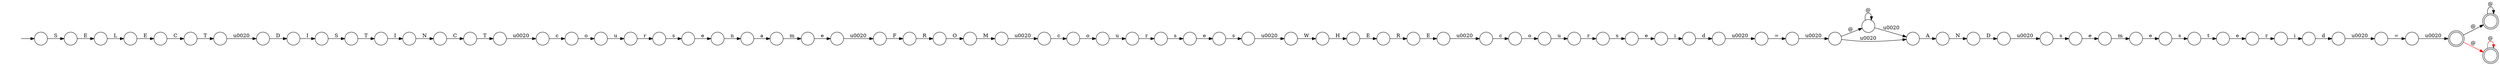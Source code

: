 digraph Automaton {
  rankdir = LR;
  0 [shape=circle,label=""];
  0 -> 20 [label="s"]
  1 [shape=circle,label=""];
  1 -> 63 [label="e"]
  2 [shape=circle,label=""];
  2 -> 7 [label="E"]
  3 [shape=circle,label=""];
  3 -> 34 [label="e"]
  4 [shape=circle,label=""];
  4 -> 60 [label="m"]
  5 [shape=circle,label=""];
  5 -> 59 [label="R"]
  6 [shape=circle,label=""];
  6 -> 70 [label="s"]
  7 [shape=circle,label=""];
  7 -> 29 [label="C"]
  8 [shape=circle,label=""];
  8 -> 76 [label="c"]
  9 [shape=circle,label=""];
  9 -> 56 [label="r"]
  10 [shape=circle,label=""];
  10 -> 42 [label="c"]
  11 [shape=circle,label=""];
  11 -> 14 [label="S"]
  12 [shape=circle,label=""];
  12 -> 18 [label="\u0020"]
  13 [shape=circle,label=""];
  13 -> 57 [label="N"]
  14 [shape=circle,label=""];
  14 -> 65 [label="T"]
  15 [shape=circle,label=""];
  15 -> 52 [label="T"]
  16 [shape=circle,label=""];
  16 -> 2 [label="L"]
  17 [shape=circle,label=""];
  initial [shape=plaintext,label=""];
  initial -> 17
  17 -> 21 [label="S"]
  18 [shape=circle,label=""];
  18 -> 47 [label="="]
  19 [shape=circle,label=""];
  19 -> 38 [label="="]
  20 [shape=circle,label=""];
  20 -> 23 [label="e"]
  21 [shape=circle,label=""];
  21 -> 16 [label="E"]
  22 [shape=circle,label=""];
  22 -> 54 [label="o"]
  23 [shape=circle,label=""];
  23 -> 75 [label="n"]
  24 [shape=circle,label=""];
  24 -> 78 [label="s"]
  25 [shape=circle,label=""];
  25 -> 8 [label="\u0020"]
  26 [shape=circle,label=""];
  26 -> 26 [label="@"]
  26 -> 44 [label="\u0020"]
  27 [shape=doublecircle,label=""];
  27 -> 27 [label="@"]
  28 [shape=circle,label=""];
  28 -> 74 [label="i"]
  29 [shape=circle,label=""];
  29 -> 72 [label="T"]
  30 [shape=doublecircle,label=""];
  30 -> 30 [label="@",color=red]
  31 [shape=circle,label=""];
  31 -> 48 [label="e"]
  32 [shape=circle,label=""];
  32 -> 77 [label="i"]
  33 [shape=circle,label=""];
  33 -> 6 [label="r"]
  34 [shape=circle,label=""];
  34 -> 67 [label="\u0020"]
  35 [shape=circle,label=""];
  35 -> 25 [label="E"]
  36 [shape=circle,label=""];
  36 -> 3 [label="m"]
  37 [shape=doublecircle,label=""];
  37 -> 30 [label="@",color=red]
  37 -> 27 [label="@"]
  38 [shape=circle,label=""];
  38 -> 49 [label="\u0020"]
  39 [shape=circle,label=""];
  39 -> 41 [label="u"]
  40 [shape=circle,label=""];
  40 -> 31 [label="t"]
  41 [shape=circle,label=""];
  41 -> 0 [label="r"]
  42 [shape=circle,label=""];
  42 -> 39 [label="o"]
  43 [shape=circle,label=""];
  43 -> 53 [label="\u0020"]
  44 [shape=circle,label=""];
  44 -> 13 [label="A"]
  45 [shape=circle,label=""];
  45 -> 15 [label="C"]
  46 [shape=circle,label=""];
  46 -> 50 [label="E"]
  47 [shape=circle,label=""];
  47 -> 37 [label="\u0020"]
  48 [shape=circle,label=""];
  48 -> 32 [label="r"]
  49 [shape=circle,label=""];
  49 -> 26 [label="@"]
  49 -> 44 [label="\u0020"]
  50 [shape=circle,label=""];
  50 -> 35 [label="R"]
  51 [shape=circle,label=""];
  51 -> 66 [label="W"]
  52 [shape=circle,label=""];
  52 -> 10 [label="\u0020"]
  53 [shape=circle,label=""];
  53 -> 22 [label="c"]
  54 [shape=circle,label=""];
  54 -> 9 [label="u"]
  55 [shape=circle,label=""];
  55 -> 45 [label="N"]
  56 [shape=circle,label=""];
  56 -> 1 [label="s"]
  57 [shape=circle,label=""];
  57 -> 73 [label="D"]
  58 [shape=circle,label=""];
  58 -> 19 [label="\u0020"]
  59 [shape=circle,label=""];
  59 -> 62 [label="O"]
  60 [shape=circle,label=""];
  60 -> 64 [label="e"]
  61 [shape=circle,label=""];
  61 -> 68 [label="D"]
  62 [shape=circle,label=""];
  62 -> 43 [label="M"]
  63 [shape=circle,label=""];
  63 -> 69 [label="s"]
  64 [shape=circle,label=""];
  64 -> 40 [label="s"]
  65 [shape=circle,label=""];
  65 -> 55 [label="I"]
  66 [shape=circle,label=""];
  66 -> 46 [label="H"]
  67 [shape=circle,label=""];
  67 -> 5 [label="F"]
  68 [shape=circle,label=""];
  68 -> 11 [label="I"]
  69 [shape=circle,label=""];
  69 -> 51 [label="\u0020"]
  70 [shape=circle,label=""];
  70 -> 28 [label="e"]
  71 [shape=circle,label=""];
  71 -> 33 [label="u"]
  72 [shape=circle,label=""];
  72 -> 61 [label="\u0020"]
  73 [shape=circle,label=""];
  73 -> 24 [label="\u0020"]
  74 [shape=circle,label=""];
  74 -> 58 [label="d"]
  75 [shape=circle,label=""];
  75 -> 36 [label="a"]
  76 [shape=circle,label=""];
  76 -> 71 [label="o"]
  77 [shape=circle,label=""];
  77 -> 12 [label="d"]
  78 [shape=circle,label=""];
  78 -> 4 [label="e"]
}
